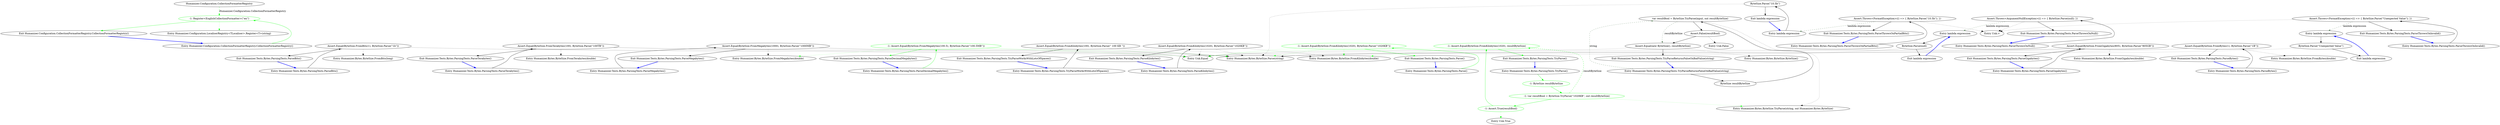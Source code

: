 digraph  {
d1 [cluster="Humanizer.Configuration.CollectionFormatterRegistry.CollectionFormatterRegistry()", color=green, community=0, label="-1: Register<EnglishCollectionFormatter>(''en'')", span="9-9"];
d4 [label="Humanizer.Configuration.CollectionFormatterRegistry", span=""];
d0 [cluster="Humanizer.Configuration.CollectionFormatterRegistry.CollectionFormatterRegistry()", label="Entry Humanizer.Configuration.CollectionFormatterRegistry.CollectionFormatterRegistry()", span="6-6"];
d2 [cluster="Humanizer.Configuration.CollectionFormatterRegistry.CollectionFormatterRegistry()", label="Exit Humanizer.Configuration.CollectionFormatterRegistry.CollectionFormatterRegistry()", span="6-6"];
d3 [cluster="Humanizer.Configuration.LocaliserRegistry<TLocaliser>.Register<T>(string)", label="Entry Humanizer.Configuration.LocaliserRegistry<TLocaliser>.Register<T>(string)", span="45-45"];
m3_51 [cluster="Humanizer.Bytes.ByteSize.FromBits(long)", file="DefaultCollectionFormatter.cs", label="Entry Humanizer.Bytes.ByteSize.FromBits(long)", span="93-93"];
m3_5 [cluster="Unk.Equal", file="DefaultCollectionFormatter.cs", label="Entry Unk.Equal", span=""];
m3_26 [cluster="Humanizer.Tests.Bytes.ParsingTests.TryParseWorksWithLotsOfSpaces()", file="DefaultCollectionFormatter.cs", label="Entry Humanizer.Tests.Bytes.ParsingTests.TryParseWorksWithLotsOfSpaces()", span="45-45"];
m3_27 [cluster="Humanizer.Tests.Bytes.ParsingTests.TryParseWorksWithLotsOfSpaces()", file="DefaultCollectionFormatter.cs", label="Assert.Equal(ByteSize.FromKilobytes(100), ByteSize.Parse('' 100 KB ''))", span="47-47"];
m3_28 [cluster="Humanizer.Tests.Bytes.ParsingTests.TryParseWorksWithLotsOfSpaces()", file="DefaultCollectionFormatter.cs", label="Exit Humanizer.Tests.Bytes.ParsingTests.TryParseWorksWithLotsOfSpaces()", span="45-45"];
m3_12 [cluster="Humanizer.Bytes.ByteSize.TryParse(string, out Humanizer.Bytes.ByteSize)", file="DefaultCollectionFormatter.cs", label="Entry Humanizer.Bytes.ByteSize.TryParse(string, out Humanizer.Bytes.ByteSize)", span="280-280"];
m3_17 [cluster="Humanizer.Bytes.ByteSize.FromMegabytes(double)", file="DefaultCollectionFormatter.cs", label="Entry Humanizer.Bytes.ByteSize.FromMegabytes(double)", span="108-108"];
m3_55 [cluster="Humanizer.Bytes.ByteSize.FromBytes(double)", file="DefaultCollectionFormatter.cs", label="Entry Humanizer.Bytes.ByteSize.FromBytes(double)", span="98-98"];
m3_32 [cluster="Unk.>", file="DefaultCollectionFormatter.cs", label="Entry Unk.>", span=""];
m3_48 [cluster="Humanizer.Tests.Bytes.ParsingTests.ParseBits()", file="DefaultCollectionFormatter.cs", label="Entry Humanizer.Tests.Bytes.ParsingTests.ParseBits()", span="69-69"];
m3_49 [cluster="Humanizer.Tests.Bytes.ParsingTests.ParseBits()", file="DefaultCollectionFormatter.cs", label="Assert.Equal(ByteSize.FromBits(1), ByteSize.Parse(''1b''))", span="71-71"];
m3_50 [cluster="Humanizer.Tests.Bytes.ParsingTests.ParseBits()", file="DefaultCollectionFormatter.cs", label="Exit Humanizer.Tests.Bytes.ParsingTests.ParseBits()", span="69-69"];
m3_18 [cluster="Humanizer.Tests.Bytes.ParsingTests.TryParseReturnsFalseOnBadValue(string)", file="DefaultCollectionFormatter.cs", label="Entry Humanizer.Tests.Bytes.ParsingTests.TryParseReturnsFalseOnBadValue(string)", span="35-35"];
m3_22 [cluster="Humanizer.Tests.Bytes.ParsingTests.TryParseReturnsFalseOnBadValue(string)", file="DefaultCollectionFormatter.cs", label="Assert.Equal(new ByteSize(), resultByteSize)", span="41-41"];
m3_20 [cluster="Humanizer.Tests.Bytes.ParsingTests.TryParseReturnsFalseOnBadValue(string)", file="DefaultCollectionFormatter.cs", label="var resultBool = ByteSize.TryParse(input, out resultByteSize)", span="38-38"];
m3_21 [cluster="Humanizer.Tests.Bytes.ParsingTests.TryParseReturnsFalseOnBadValue(string)", file="DefaultCollectionFormatter.cs", label="Assert.False(resultBool)", span="40-40"];
m3_19 [cluster="Humanizer.Tests.Bytes.ParsingTests.TryParseReturnsFalseOnBadValue(string)", file="DefaultCollectionFormatter.cs", label="ByteSize resultByteSize", span="37-37"];
m3_23 [cluster="Humanizer.Tests.Bytes.ParsingTests.TryParseReturnsFalseOnBadValue(string)", file="DefaultCollectionFormatter.cs", label="Exit Humanizer.Tests.Bytes.ParsingTests.TryParseReturnsFalseOnBadValue(string)", span="35-35"];
m3_24 [cluster="Unk.False", file="DefaultCollectionFormatter.cs", label="Entry Unk.False", span=""];
m3_42 [cluster="Humanizer.Tests.Bytes.ParsingTests.ParseThrowsOnNull()", file="DefaultCollectionFormatter.cs", label="Entry Humanizer.Tests.Bytes.ParsingTests.ParseThrowsOnNull()", span="63-63"];
m3_43 [cluster="Humanizer.Tests.Bytes.ParsingTests.ParseThrowsOnNull()", file="DefaultCollectionFormatter.cs", label="Assert.Throws<ArgumentNullException>(() => { ByteSize.Parse(null); })", span="65-65"];
m3_44 [cluster="Humanizer.Tests.Bytes.ParsingTests.ParseThrowsOnNull()", file="DefaultCollectionFormatter.cs", label="Exit Humanizer.Tests.Bytes.ParsingTests.ParseThrowsOnNull()", span="63-63"];
m3_4 [cluster="Humanizer.Bytes.ByteSize.Parse(string)", file="DefaultCollectionFormatter.cs", label="Entry Humanizer.Bytes.ByteSize.Parse(string)", span="354-354"];
m3_29 [cluster="Humanizer.Tests.Bytes.ParsingTests.ParseThrowsOnPartialBits()", file="DefaultCollectionFormatter.cs", label="Entry Humanizer.Tests.Bytes.ParsingTests.ParseThrowsOnPartialBits()", span="51-51"];
m3_30 [cluster="Humanizer.Tests.Bytes.ParsingTests.ParseThrowsOnPartialBits()", file="DefaultCollectionFormatter.cs", label="Assert.Throws<FormatException>(() => { ByteSize.Parse(''10.5b''); })", span="53-53"];
m3_31 [cluster="Humanizer.Tests.Bytes.ParsingTests.ParseThrowsOnPartialBits()", file="DefaultCollectionFormatter.cs", label="Exit Humanizer.Tests.Bytes.ParsingTests.ParseThrowsOnPartialBits()", span="51-51"];
m3_66 [cluster="Humanizer.Tests.Bytes.ParsingTests.ParseTerabytes()", file="DefaultCollectionFormatter.cs", label="Entry Humanizer.Tests.Bytes.ParsingTests.ParseTerabytes()", span="99-99"];
m3_67 [cluster="Humanizer.Tests.Bytes.ParsingTests.ParseTerabytes()", file="DefaultCollectionFormatter.cs", label="Assert.Equal(ByteSize.FromTerabytes(100), ByteSize.Parse(''100TB''))", span="101-101"];
m3_68 [cluster="Humanizer.Tests.Bytes.ParsingTests.ParseTerabytes()", file="DefaultCollectionFormatter.cs", label="Exit Humanizer.Tests.Bytes.ParsingTests.ParseTerabytes()", span="99-99"];
m3_69 [cluster="Humanizer.Bytes.ByteSize.FromTerabytes(double)", file="DefaultCollectionFormatter.cs", label="Entry Humanizer.Bytes.ByteSize.FromTerabytes(double)", span="118-118"];
m3_36 [cluster="Humanizer.Tests.Bytes.ParsingTests.ParseThrowsOnInvalid()", file="DefaultCollectionFormatter.cs", label="Entry Humanizer.Tests.Bytes.ParsingTests.ParseThrowsOnInvalid()", span="57-57"];
m3_37 [cluster="Humanizer.Tests.Bytes.ParsingTests.ParseThrowsOnInvalid()", file="DefaultCollectionFormatter.cs", label="Assert.Throws<FormatException>(() => { ByteSize.Parse(''Unexpected Value''); })", span="59-59"];
m3_38 [cluster="Humanizer.Tests.Bytes.ParsingTests.ParseThrowsOnInvalid()", file="DefaultCollectionFormatter.cs", label="Exit Humanizer.Tests.Bytes.ParsingTests.ParseThrowsOnInvalid()", span="57-57"];
m3_59 [cluster="Humanizer.Tests.Bytes.ParsingTests.ParseMegabytes()", file="DefaultCollectionFormatter.cs", label="Entry Humanizer.Tests.Bytes.ParsingTests.ParseMegabytes()", span="87-87"];
m3_60 [cluster="Humanizer.Tests.Bytes.ParsingTests.ParseMegabytes()", file="DefaultCollectionFormatter.cs", label="Assert.Equal(ByteSize.FromMegabytes(1000), ByteSize.Parse(''1000MB''))", span="89-89"];
m3_61 [cluster="Humanizer.Tests.Bytes.ParsingTests.ParseMegabytes()", file="DefaultCollectionFormatter.cs", label="Exit Humanizer.Tests.Bytes.ParsingTests.ParseMegabytes()", span="87-87"];
m3_56 [cluster="Humanizer.Tests.Bytes.ParsingTests.ParseKilobytes()", file="DefaultCollectionFormatter.cs", label="Entry Humanizer.Tests.Bytes.ParsingTests.ParseKilobytes()", span="81-81"];
m3_57 [cluster="Humanizer.Tests.Bytes.ParsingTests.ParseKilobytes()", file="DefaultCollectionFormatter.cs", label="Assert.Equal(ByteSize.FromKilobytes(1020), ByteSize.Parse(''1020KB''))", span="83-83"];
m3_58 [cluster="Humanizer.Tests.Bytes.ParsingTests.ParseKilobytes()", file="DefaultCollectionFormatter.cs", label="Exit Humanizer.Tests.Bytes.ParsingTests.ParseKilobytes()", span="81-81"];
m3_65 [cluster="Humanizer.Bytes.ByteSize.FromGigabytes(double)", file="DefaultCollectionFormatter.cs", label="Entry Humanizer.Bytes.ByteSize.FromGigabytes(double)", span="113-113"];
m3_3 [cluster="Humanizer.Bytes.ByteSize.FromKilobytes(double)", file="DefaultCollectionFormatter.cs", label="Entry Humanizer.Bytes.ByteSize.FromKilobytes(double)", span="103-103"];
m3_0 [cluster="Humanizer.Tests.Bytes.ParsingTests.Parse()", file="DefaultCollectionFormatter.cs", label="Entry Humanizer.Tests.Bytes.ParsingTests.Parse()", span="10-10"];
m3_1 [cluster="Humanizer.Tests.Bytes.ParsingTests.Parse()", color=green, community=0, file="DefaultCollectionFormatter.cs", label="-1: Assert.Equal(ByteSize.FromKilobytes(1020), ByteSize.Parse(''1020KB''))", span="12-12"];
m3_2 [cluster="Humanizer.Tests.Bytes.ParsingTests.Parse()", file="DefaultCollectionFormatter.cs", label="Exit Humanizer.Tests.Bytes.ParsingTests.Parse()", span="10-10"];
m3_45 [cluster="lambda expression", file="DefaultCollectionFormatter.cs", label="Entry lambda expression", span="65-65"];
m3_34 [cluster="lambda expression", file="DefaultCollectionFormatter.cs", label="ByteSize.Parse(''10.5b'')", span="53-53"];
m3_40 [cluster="lambda expression", file="DefaultCollectionFormatter.cs", label="ByteSize.Parse(''Unexpected Value'')", span="59-59"];
m3_46 [cluster="lambda expression", file="DefaultCollectionFormatter.cs", label="ByteSize.Parse(null)", span="65-65"];
m3_33 [cluster="lambda expression", file="DefaultCollectionFormatter.cs", label="Entry lambda expression", span="53-53"];
m3_35 [cluster="lambda expression", file="DefaultCollectionFormatter.cs", label="Exit lambda expression", span="53-53"];
m3_39 [cluster="lambda expression", file="DefaultCollectionFormatter.cs", label="Entry lambda expression", span="59-59"];
m3_41 [cluster="lambda expression", file="DefaultCollectionFormatter.cs", label="Exit lambda expression", span="59-59"];
m3_47 [cluster="lambda expression", file="DefaultCollectionFormatter.cs", label="Exit lambda expression", span="65-65"];
m3_62 [cluster="Humanizer.Tests.Bytes.ParsingTests.ParseGigabytes()", file="DefaultCollectionFormatter.cs", label="Entry Humanizer.Tests.Bytes.ParsingTests.ParseGigabytes()", span="93-93"];
m3_63 [cluster="Humanizer.Tests.Bytes.ParsingTests.ParseGigabytes()", file="DefaultCollectionFormatter.cs", label="Assert.Equal(ByteSize.FromGigabytes(805), ByteSize.Parse(''805GB''))", span="95-95"];
m3_64 [cluster="Humanizer.Tests.Bytes.ParsingTests.ParseGigabytes()", file="DefaultCollectionFormatter.cs", label="Exit Humanizer.Tests.Bytes.ParsingTests.ParseGigabytes()", span="93-93"];
m3_13 [cluster="Unk.True", file="DefaultCollectionFormatter.cs", label="Entry Unk.True", span=""];
m3_25 [cluster="Humanizer.Bytes.ByteSize.ByteSize()", file="DefaultCollectionFormatter.cs", label="Entry Humanizer.Bytes.ByteSize.ByteSize()", span="8-8"];
m3_52 [cluster="Humanizer.Tests.Bytes.ParsingTests.ParseBytes()", file="DefaultCollectionFormatter.cs", label="Entry Humanizer.Tests.Bytes.ParsingTests.ParseBytes()", span="75-75"];
m3_53 [cluster="Humanizer.Tests.Bytes.ParsingTests.ParseBytes()", file="DefaultCollectionFormatter.cs", label="Assert.Equal(ByteSize.FromBytes(1), ByteSize.Parse(''1B''))", span="77-77"];
m3_54 [cluster="Humanizer.Tests.Bytes.ParsingTests.ParseBytes()", file="DefaultCollectionFormatter.cs", label="Exit Humanizer.Tests.Bytes.ParsingTests.ParseBytes()", span="75-75"];
m3_6 [cluster="Humanizer.Tests.Bytes.ParsingTests.TryParse()", file="DefaultCollectionFormatter.cs", label="Entry Humanizer.Tests.Bytes.ParsingTests.TryParse()", span="16-16"];
m3_7 [cluster="Humanizer.Tests.Bytes.ParsingTests.TryParse()", color=green, community=0, file="DefaultCollectionFormatter.cs", label="-1: ByteSize resultByteSize", span="18-18"];
m3_8 [cluster="Humanizer.Tests.Bytes.ParsingTests.TryParse()", color=green, community=0, file="DefaultCollectionFormatter.cs", label="-1: var resultBool = ByteSize.TryParse(''1020KB'', out resultByteSize)", span="19-19"];
m3_9 [cluster="Humanizer.Tests.Bytes.ParsingTests.TryParse()", color=green, community=0, file="DefaultCollectionFormatter.cs", label="-1: Assert.True(resultBool)", span="21-21"];
m3_10 [cluster="Humanizer.Tests.Bytes.ParsingTests.TryParse()", color=green, community=0, file="DefaultCollectionFormatter.cs", label="-1: Assert.Equal(ByteSize.FromKilobytes(1020), resultByteSize)", span="22-22"];
m3_11 [cluster="Humanizer.Tests.Bytes.ParsingTests.TryParse()", file="DefaultCollectionFormatter.cs", label="Exit Humanizer.Tests.Bytes.ParsingTests.TryParse()", span="16-16"];
m3_14 [cluster="Humanizer.Tests.Bytes.ParsingTests.ParseDecimalMegabytes()", file="DefaultCollectionFormatter.cs", label="Entry Humanizer.Tests.Bytes.ParsingTests.ParseDecimalMegabytes()", span="26-26"];
m3_15 [cluster="Humanizer.Tests.Bytes.ParsingTests.ParseDecimalMegabytes()", color=green, community=0, file="DefaultCollectionFormatter.cs", label="-1: Assert.Equal(ByteSize.FromMegabytes(100.5), ByteSize.Parse(''100.5MB''))", span="28-28"];
m3_16 [cluster="Humanizer.Tests.Bytes.ParsingTests.ParseDecimalMegabytes()", file="DefaultCollectionFormatter.cs", label="Exit Humanizer.Tests.Bytes.ParsingTests.ParseDecimalMegabytes()", span="26-26"];
d1 -> d2  [color=green, key=0, style=solid];
d1 -> d3  [color=green, key=2, style=dotted];
d4 -> d1  [color=green, key=1, label="Humanizer.Configuration.CollectionFormatterRegistry", style=dashed];
d0 -> d1  [color=green, key=0, style=solid];
d2 -> d0  [color=blue, key=0, style=bold];
m3_26 -> m3_27  [key=0, style=solid];
m3_27 -> m3_3  [key=2, style=dotted];
m3_27 -> m3_4  [key=2, style=dotted];
m3_27 -> m3_5  [key=2, style=dotted];
m3_27 -> m3_28  [key=0, style=solid];
m3_28 -> m3_26  [color=blue, key=0, style=bold];
m3_48 -> m3_49  [key=0, style=solid];
m3_49 -> m3_4  [key=2, style=dotted];
m3_49 -> m3_5  [key=2, style=dotted];
m3_49 -> m3_50  [key=0, style=solid];
m3_49 -> m3_51  [key=2, style=dotted];
m3_50 -> m3_48  [color=blue, key=0, style=bold];
m3_18 -> m3_20  [color=darkseagreen4, key=1, label=string, style=dashed];
m3_18 -> m3_19  [key=0, style=solid];
m3_22 -> m3_5  [key=2, style=dotted];
m3_22 -> m3_23  [key=0, style=solid];
m3_22 -> m3_25  [key=2, style=dotted];
m3_20 -> m3_12  [key=2, style=dotted];
m3_20 -> m3_22  [color=darkseagreen4, key=1, label=resultByteSize, style=dashed];
m3_20 -> m3_21  [key=0, style=solid];
m3_21 -> m3_22  [key=0, style=solid];
m3_21 -> m3_24  [key=2, style=dotted];
m3_19 -> m3_20  [key=0, style=solid];
m3_23 -> m3_18  [color=blue, key=0, style=bold];
m3_42 -> m3_43  [key=0, style=solid];
m3_43 -> m3_45  [color=darkseagreen4, key=1, label="lambda expression", style=dashed];
m3_43 -> m3_44  [key=0, style=solid];
m3_43 -> m3_32  [key=2, style=dotted];
m3_44 -> m3_42  [color=blue, key=0, style=bold];
m3_29 -> m3_30  [key=0, style=solid];
m3_30 -> m3_33  [color=darkseagreen4, key=1, label="lambda expression", style=dashed];
m3_30 -> m3_31  [key=0, style=solid];
m3_30 -> m3_32  [key=2, style=dotted];
m3_31 -> m3_29  [color=blue, key=0, style=bold];
m3_66 -> m3_67  [key=0, style=solid];
m3_67 -> m3_4  [key=2, style=dotted];
m3_67 -> m3_5  [key=2, style=dotted];
m3_67 -> m3_68  [key=0, style=solid];
m3_67 -> m3_69  [key=2, style=dotted];
m3_68 -> m3_66  [color=blue, key=0, style=bold];
m3_36 -> m3_37  [key=0, style=solid];
m3_37 -> m3_39  [color=darkseagreen4, key=1, label="lambda expression", style=dashed];
m3_37 -> m3_38  [key=0, style=solid];
m3_37 -> m3_32  [key=2, style=dotted];
m3_38 -> m3_36  [color=blue, key=0, style=bold];
m3_59 -> m3_60  [key=0, style=solid];
m3_60 -> m3_4  [key=2, style=dotted];
m3_60 -> m3_5  [key=2, style=dotted];
m3_60 -> m3_17  [key=2, style=dotted];
m3_60 -> m3_61  [key=0, style=solid];
m3_61 -> m3_59  [color=blue, key=0, style=bold];
m3_56 -> m3_57  [key=0, style=solid];
m3_57 -> m3_3  [key=2, style=dotted];
m3_57 -> m3_4  [key=2, style=dotted];
m3_57 -> m3_5  [key=2, style=dotted];
m3_57 -> m3_58  [key=0, style=solid];
m3_58 -> m3_56  [color=blue, key=0, style=bold];
m3_0 -> m3_1  [color=green, key=0, style=solid];
m3_1 -> m3_2  [color=green, key=0, style=solid];
m3_1 -> m3_3  [color=green, key=2, style=dotted];
m3_1 -> m3_4  [color=green, key=2, style=dotted];
m3_1 -> m3_5  [color=green, key=2, style=dotted];
m3_2 -> m3_0  [color=blue, key=0, style=bold];
m3_45 -> m3_46  [key=0, style=solid];
m3_34 -> m3_4  [key=2, style=dotted];
m3_34 -> m3_35  [key=0, style=solid];
m3_40 -> m3_4  [key=2, style=dotted];
m3_40 -> m3_41  [key=0, style=solid];
m3_46 -> m3_4  [key=2, style=dotted];
m3_46 -> m3_47  [key=0, style=solid];
m3_33 -> m3_34  [key=0, style=solid];
m3_35 -> m3_33  [color=blue, key=0, style=bold];
m3_39 -> m3_40  [key=0, style=solid];
m3_41 -> m3_39  [color=blue, key=0, style=bold];
m3_47 -> m3_45  [color=blue, key=0, style=bold];
m3_62 -> m3_63  [key=0, style=solid];
m3_63 -> m3_4  [key=2, style=dotted];
m3_63 -> m3_5  [key=2, style=dotted];
m3_63 -> m3_64  [key=0, style=solid];
m3_63 -> m3_65  [key=2, style=dotted];
m3_64 -> m3_62  [color=blue, key=0, style=bold];
m3_52 -> m3_53  [key=0, style=solid];
m3_53 -> m3_4  [key=2, style=dotted];
m3_53 -> m3_5  [key=2, style=dotted];
m3_53 -> m3_54  [key=0, style=solid];
m3_53 -> m3_55  [key=2, style=dotted];
m3_54 -> m3_52  [color=blue, key=0, style=bold];
m3_6 -> m3_7  [color=green, key=0, style=solid];
m3_7 -> m3_8  [color=green, key=0, style=solid];
m3_8 -> m3_9  [color=green, key=0, style=solid];
m3_8 -> m3_12  [color=green, key=2, style=dotted];
m3_8 -> m3_10  [color=green, key=1, label=resultByteSize, style=dashed];
m3_9 -> m3_10  [color=green, key=0, style=solid];
m3_9 -> m3_13  [color=green, key=2, style=dotted];
m3_10 -> m3_11  [color=green, key=0, style=solid];
m3_10 -> m3_3  [color=green, key=2, style=dotted];
m3_10 -> m3_5  [color=green, key=2, style=dotted];
m3_11 -> m3_6  [color=blue, key=0, style=bold];
m3_14 -> m3_15  [color=green, key=0, style=solid];
m3_15 -> m3_16  [color=green, key=0, style=solid];
m3_15 -> m3_17  [color=green, key=2, style=dotted];
m3_15 -> m3_4  [color=green, key=2, style=dotted];
m3_15 -> m3_5  [color=green, key=2, style=dotted];
m3_16 -> m3_14  [color=blue, key=0, style=bold];
}
